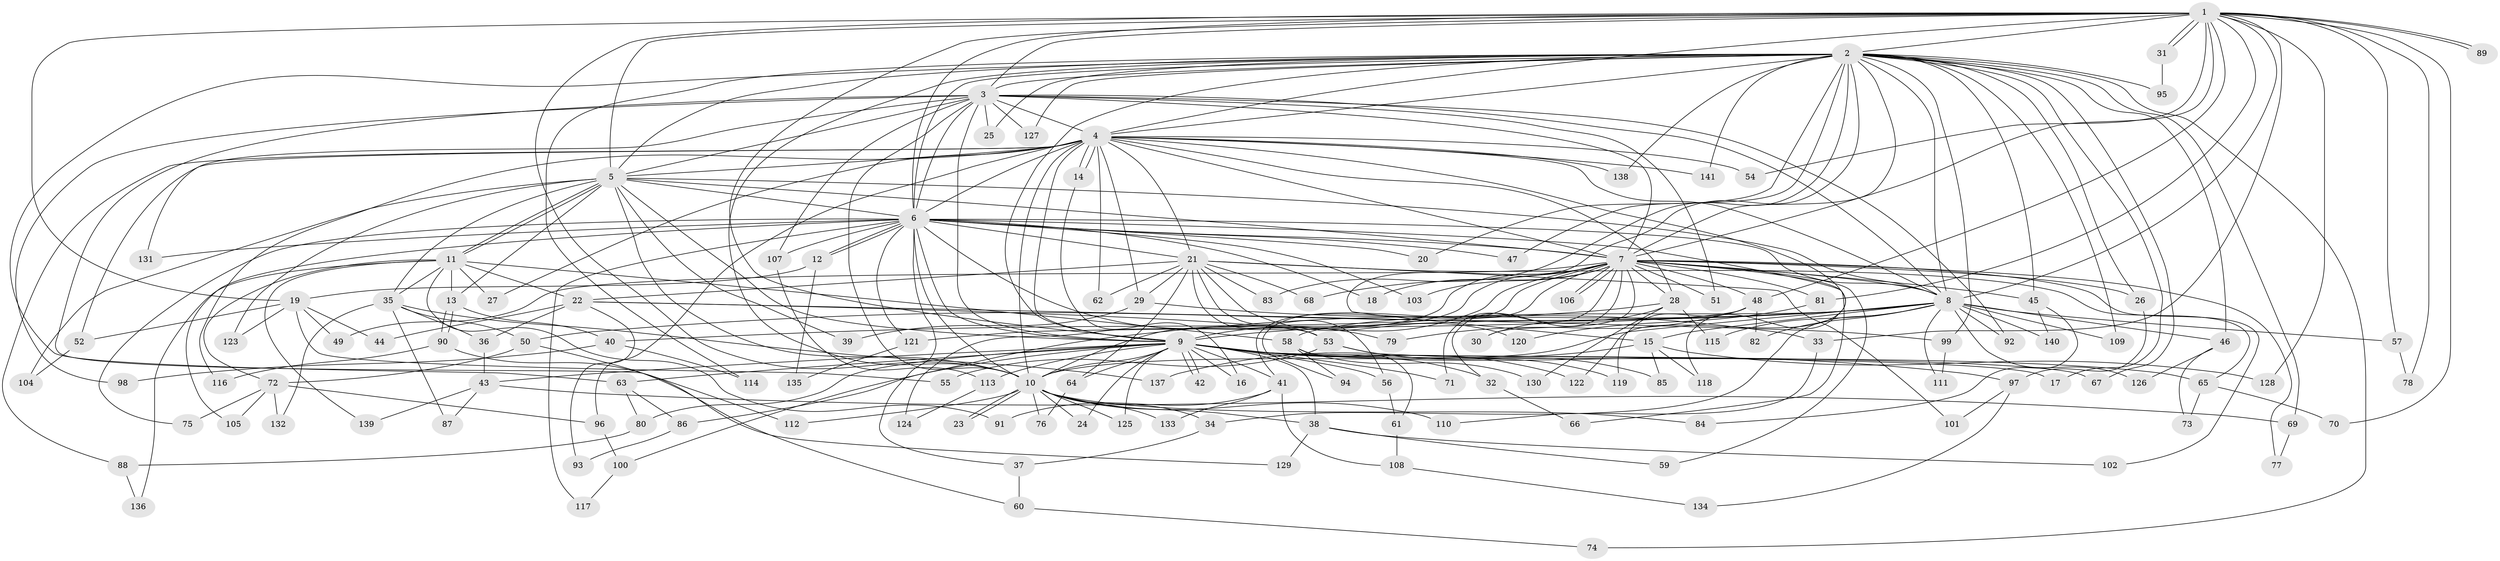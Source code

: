 // Generated by graph-tools (version 1.1) at 2025/45/03/09/25 04:45:24]
// undirected, 141 vertices, 307 edges
graph export_dot {
graph [start="1"]
  node [color=gray90,style=filled];
  1;
  2;
  3;
  4;
  5;
  6;
  7;
  8;
  9;
  10;
  11;
  12;
  13;
  14;
  15;
  16;
  17;
  18;
  19;
  20;
  21;
  22;
  23;
  24;
  25;
  26;
  27;
  28;
  29;
  30;
  31;
  32;
  33;
  34;
  35;
  36;
  37;
  38;
  39;
  40;
  41;
  42;
  43;
  44;
  45;
  46;
  47;
  48;
  49;
  50;
  51;
  52;
  53;
  54;
  55;
  56;
  57;
  58;
  59;
  60;
  61;
  62;
  63;
  64;
  65;
  66;
  67;
  68;
  69;
  70;
  71;
  72;
  73;
  74;
  75;
  76;
  77;
  78;
  79;
  80;
  81;
  82;
  83;
  84;
  85;
  86;
  87;
  88;
  89;
  90;
  91;
  92;
  93;
  94;
  95;
  96;
  97;
  98;
  99;
  100;
  101;
  102;
  103;
  104;
  105;
  106;
  107;
  108;
  109;
  110;
  111;
  112;
  113;
  114;
  115;
  116;
  117;
  118;
  119;
  120;
  121;
  122;
  123;
  124;
  125;
  126;
  127;
  128;
  129;
  130;
  131;
  132;
  133;
  134;
  135;
  136;
  137;
  138;
  139;
  140;
  141;
  1 -- 2;
  1 -- 3;
  1 -- 4;
  1 -- 5;
  1 -- 6;
  1 -- 7;
  1 -- 8;
  1 -- 9;
  1 -- 10;
  1 -- 19;
  1 -- 31;
  1 -- 31;
  1 -- 33;
  1 -- 48;
  1 -- 54;
  1 -- 57;
  1 -- 70;
  1 -- 78;
  1 -- 81;
  1 -- 89;
  1 -- 89;
  1 -- 128;
  2 -- 3;
  2 -- 4;
  2 -- 5;
  2 -- 6;
  2 -- 7;
  2 -- 8;
  2 -- 9;
  2 -- 10;
  2 -- 15;
  2 -- 17;
  2 -- 20;
  2 -- 25;
  2 -- 26;
  2 -- 45;
  2 -- 46;
  2 -- 47;
  2 -- 63;
  2 -- 67;
  2 -- 69;
  2 -- 74;
  2 -- 83;
  2 -- 95;
  2 -- 99;
  2 -- 109;
  2 -- 114;
  2 -- 127;
  2 -- 138;
  2 -- 141;
  3 -- 4;
  3 -- 5;
  3 -- 6;
  3 -- 7;
  3 -- 8;
  3 -- 9;
  3 -- 10;
  3 -- 25;
  3 -- 51;
  3 -- 92;
  3 -- 98;
  3 -- 107;
  3 -- 112;
  3 -- 127;
  3 -- 131;
  4 -- 5;
  4 -- 6;
  4 -- 7;
  4 -- 8;
  4 -- 9;
  4 -- 10;
  4 -- 14;
  4 -- 14;
  4 -- 21;
  4 -- 27;
  4 -- 28;
  4 -- 29;
  4 -- 52;
  4 -- 54;
  4 -- 62;
  4 -- 88;
  4 -- 96;
  4 -- 116;
  4 -- 122;
  4 -- 138;
  4 -- 141;
  5 -- 6;
  5 -- 7;
  5 -- 8;
  5 -- 9;
  5 -- 10;
  5 -- 11;
  5 -- 11;
  5 -- 13;
  5 -- 35;
  5 -- 39;
  5 -- 104;
  5 -- 123;
  6 -- 7;
  6 -- 8;
  6 -- 9;
  6 -- 10;
  6 -- 12;
  6 -- 12;
  6 -- 18;
  6 -- 20;
  6 -- 21;
  6 -- 37;
  6 -- 47;
  6 -- 75;
  6 -- 79;
  6 -- 103;
  6 -- 105;
  6 -- 107;
  6 -- 117;
  6 -- 118;
  6 -- 121;
  6 -- 131;
  7 -- 8;
  7 -- 9;
  7 -- 10;
  7 -- 18;
  7 -- 26;
  7 -- 28;
  7 -- 30;
  7 -- 32;
  7 -- 41;
  7 -- 45;
  7 -- 48;
  7 -- 49;
  7 -- 51;
  7 -- 59;
  7 -- 66;
  7 -- 68;
  7 -- 71;
  7 -- 77;
  7 -- 81;
  7 -- 94;
  7 -- 102;
  7 -- 103;
  7 -- 106;
  7 -- 106;
  7 -- 124;
  8 -- 9;
  8 -- 10;
  8 -- 15;
  8 -- 34;
  8 -- 46;
  8 -- 50;
  8 -- 57;
  8 -- 58;
  8 -- 82;
  8 -- 92;
  8 -- 100;
  8 -- 109;
  8 -- 111;
  8 -- 115;
  8 -- 126;
  8 -- 140;
  9 -- 10;
  9 -- 16;
  9 -- 17;
  9 -- 24;
  9 -- 32;
  9 -- 38;
  9 -- 41;
  9 -- 42;
  9 -- 42;
  9 -- 43;
  9 -- 56;
  9 -- 63;
  9 -- 64;
  9 -- 65;
  9 -- 67;
  9 -- 71;
  9 -- 80;
  9 -- 86;
  9 -- 97;
  9 -- 113;
  9 -- 122;
  9 -- 125;
  10 -- 23;
  10 -- 23;
  10 -- 24;
  10 -- 34;
  10 -- 38;
  10 -- 76;
  10 -- 84;
  10 -- 110;
  10 -- 112;
  10 -- 125;
  10 -- 133;
  11 -- 13;
  11 -- 22;
  11 -- 27;
  11 -- 35;
  11 -- 58;
  11 -- 72;
  11 -- 91;
  11 -- 136;
  11 -- 139;
  12 -- 19;
  12 -- 135;
  13 -- 40;
  13 -- 90;
  13 -- 90;
  14 -- 16;
  15 -- 85;
  15 -- 118;
  15 -- 128;
  15 -- 137;
  19 -- 44;
  19 -- 49;
  19 -- 52;
  19 -- 55;
  19 -- 123;
  21 -- 22;
  21 -- 29;
  21 -- 53;
  21 -- 56;
  21 -- 62;
  21 -- 64;
  21 -- 65;
  21 -- 68;
  21 -- 83;
  21 -- 101;
  21 -- 120;
  22 -- 36;
  22 -- 44;
  22 -- 53;
  22 -- 93;
  22 -- 99;
  26 -- 97;
  28 -- 30;
  28 -- 40;
  28 -- 115;
  28 -- 130;
  29 -- 33;
  29 -- 39;
  31 -- 95;
  32 -- 66;
  33 -- 110;
  34 -- 37;
  35 -- 36;
  35 -- 50;
  35 -- 87;
  35 -- 132;
  35 -- 137;
  36 -- 43;
  37 -- 60;
  38 -- 59;
  38 -- 102;
  38 -- 129;
  40 -- 98;
  40 -- 114;
  41 -- 91;
  41 -- 108;
  41 -- 133;
  43 -- 69;
  43 -- 87;
  43 -- 139;
  45 -- 84;
  45 -- 140;
  46 -- 73;
  46 -- 126;
  48 -- 79;
  48 -- 82;
  48 -- 119;
  48 -- 121;
  50 -- 60;
  50 -- 72;
  52 -- 104;
  53 -- 55;
  53 -- 85;
  53 -- 119;
  56 -- 61;
  57 -- 78;
  58 -- 61;
  58 -- 94;
  58 -- 130;
  60 -- 74;
  61 -- 108;
  63 -- 80;
  63 -- 86;
  64 -- 76;
  65 -- 70;
  65 -- 73;
  69 -- 77;
  72 -- 75;
  72 -- 96;
  72 -- 105;
  72 -- 132;
  80 -- 88;
  81 -- 120;
  86 -- 93;
  88 -- 136;
  90 -- 116;
  90 -- 129;
  96 -- 100;
  97 -- 101;
  97 -- 134;
  99 -- 111;
  100 -- 117;
  107 -- 113;
  108 -- 134;
  113 -- 124;
  121 -- 135;
}
